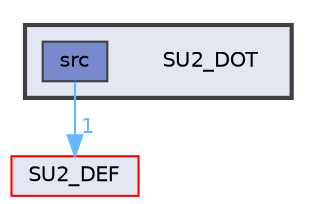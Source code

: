 digraph "SU2_DOT"
{
 // LATEX_PDF_SIZE
  bgcolor="transparent";
  edge [fontname=Helvetica,fontsize=10,labelfontname=Helvetica,labelfontsize=10];
  node [fontname=Helvetica,fontsize=10,shape=box,height=0.2,width=0.4];
  compound=true
  subgraph clusterdir_de0ab6bedc38d3648db6e7961ac2ed9a {
    graph [ bgcolor="#e3e7f4", pencolor="grey25", label="", fontname=Helvetica,fontsize=10 style="filled,bold", URL="dir_de0ab6bedc38d3648db6e7961ac2ed9a.html",tooltip=""]
    dir_de0ab6bedc38d3648db6e7961ac2ed9a [shape=plaintext, label="SU2_DOT"];
  dir_d660103fcb33bac2862d280eca150265 [label="src", fillcolor="#788acd", color="grey25", style="filled", URL="dir_d660103fcb33bac2862d280eca150265.html",tooltip=""];
  }
  dir_40148fa11f469160ea0489924442ae74 [label="SU2_DEF", fillcolor="#e3e7f4", color="red", style="filled", URL="dir_40148fa11f469160ea0489924442ae74.html",tooltip=""];
  dir_d660103fcb33bac2862d280eca150265->dir_40148fa11f469160ea0489924442ae74 [headlabel="1", labeldistance=1.5 headhref="dir_000086_000090.html" href="dir_000086_000090.html" color="steelblue1" fontcolor="steelblue1"];
}

